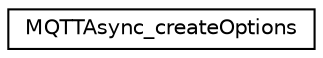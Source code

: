 digraph "Graphical Class Hierarchy"
{
 // LATEX_PDF_SIZE
  edge [fontname="Helvetica",fontsize="10",labelfontname="Helvetica",labelfontsize="10"];
  node [fontname="Helvetica",fontsize="10",shape=record];
  rankdir="LR";
  Node0 [label="MQTTAsync_createOptions",height=0.2,width=0.4,color="black", fillcolor="white", style="filled",URL="$structMQTTAsync__createOptions.html",tooltip=" "];
}
